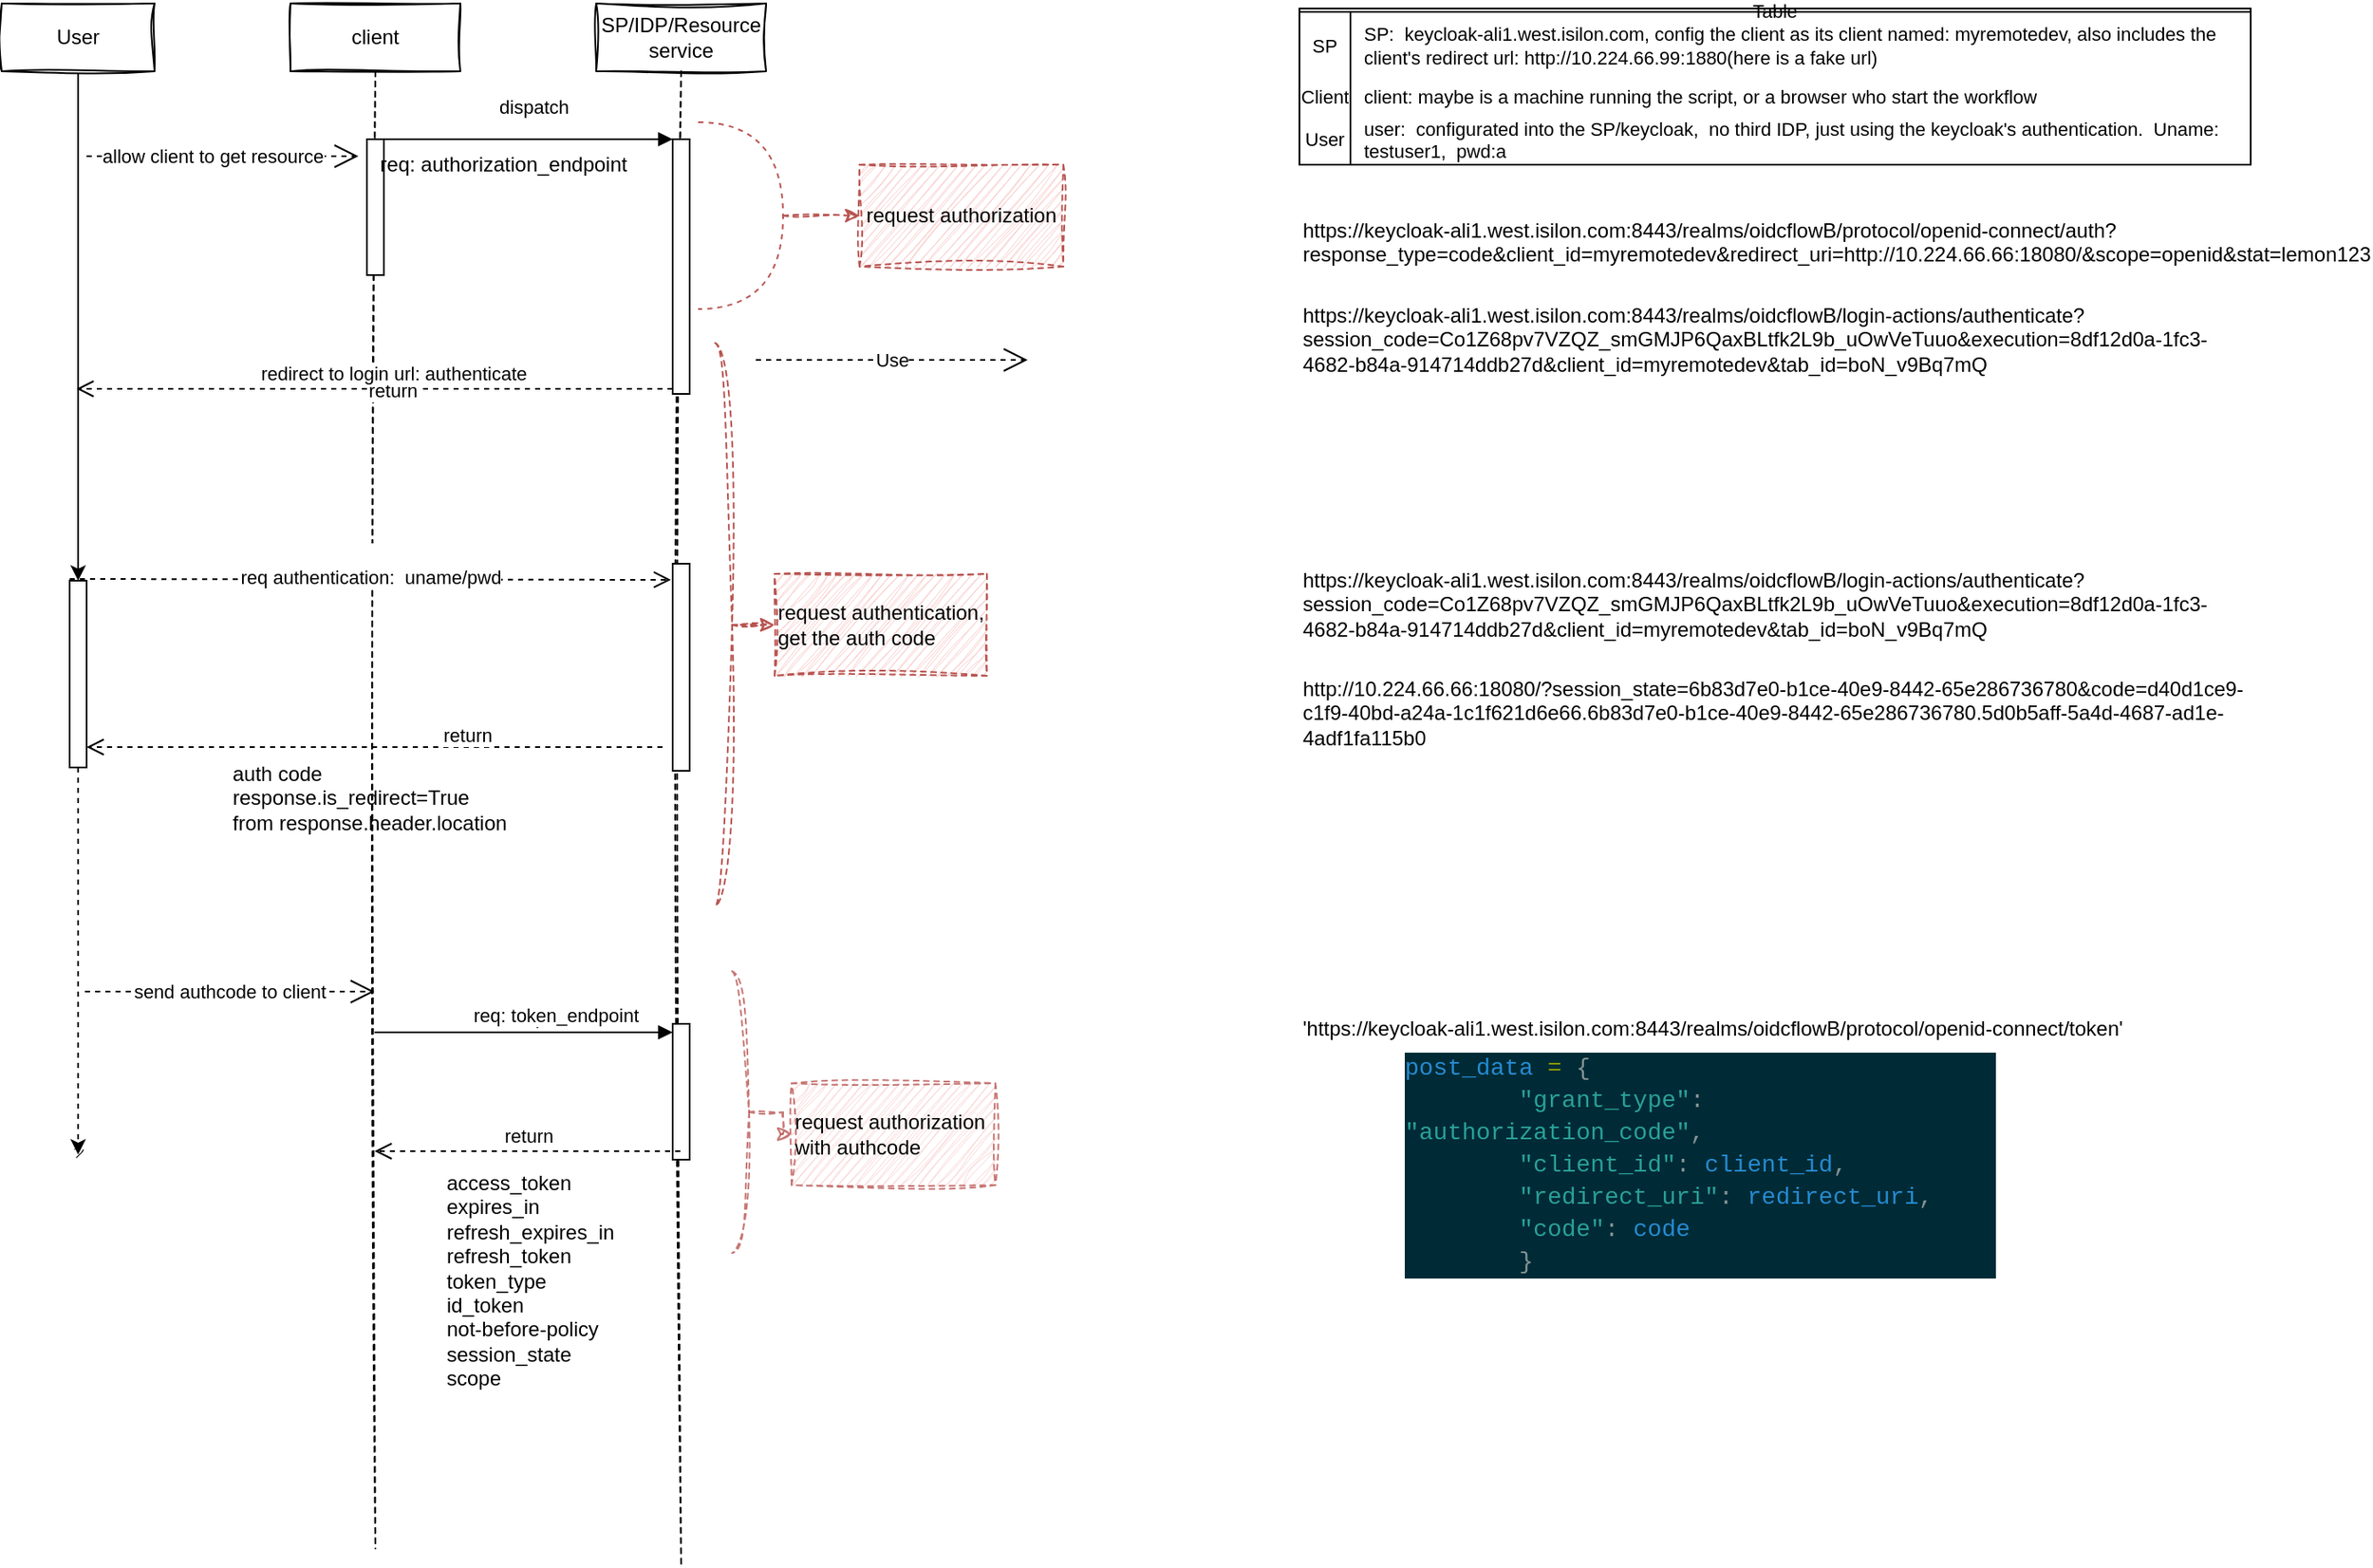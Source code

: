 <mxfile version="21.1.8" type="github">
  <diagram name="Page-1" id="2YBvvXClWsGukQMizWep">
    <mxGraphModel dx="1674" dy="707" grid="1" gridSize="10" guides="1" tooltips="1" connect="1" arrows="1" fold="1" page="1" pageScale="1" pageWidth="850" pageHeight="1100" math="0" shadow="0">
      <root>
        <mxCell id="0" />
        <mxCell id="1" parent="0" />
        <mxCell id="aM9ryv3xv72pqoxQDRHE-5" value="client" style="shape=umlLifeline;perimeter=lifelinePerimeter;whiteSpace=wrap;html=1;container=0;dropTarget=0;collapsible=0;recursiveResize=0;outlineConnect=0;portConstraint=eastwest;newEdgeStyle={&quot;edgeStyle&quot;:&quot;elbowEdgeStyle&quot;,&quot;elbow&quot;:&quot;vertical&quot;,&quot;curved&quot;:0,&quot;rounded&quot;:0};sketch=1;curveFitting=1;jiggle=2;rounded=0;glass=0;shadow=0;" parent="1" vertex="1">
          <mxGeometry x="256" y="40" width="100" height="910" as="geometry" />
        </mxCell>
        <mxCell id="aM9ryv3xv72pqoxQDRHE-6" value="" style="html=1;points=[];perimeter=orthogonalPerimeter;outlineConnect=0;targetShapes=umlLifeline;portConstraint=eastwest;newEdgeStyle={&quot;edgeStyle&quot;:&quot;elbowEdgeStyle&quot;,&quot;elbow&quot;:&quot;vertical&quot;,&quot;curved&quot;:0,&quot;rounded&quot;:0};" parent="aM9ryv3xv72pqoxQDRHE-5" vertex="1">
          <mxGeometry x="45" y="80" width="10" height="80" as="geometry" />
        </mxCell>
        <mxCell id="cdXz-gP29iLM56BV_aXq-1" value="SP/IDP/Resource service" style="shape=umlLifeline;perimeter=lifelinePerimeter;whiteSpace=wrap;html=1;container=0;dropTarget=0;collapsible=0;recursiveResize=0;outlineConnect=0;portConstraint=eastwest;newEdgeStyle={&quot;edgeStyle&quot;:&quot;elbowEdgeStyle&quot;,&quot;elbow&quot;:&quot;vertical&quot;,&quot;curved&quot;:0,&quot;rounded&quot;:0};sketch=1;curveFitting=1;jiggle=2;" parent="1" vertex="1">
          <mxGeometry x="436" y="40" width="100" height="920" as="geometry" />
        </mxCell>
        <mxCell id="cdXz-gP29iLM56BV_aXq-20" value="" style="html=1;points=[];perimeter=orthogonalPerimeter;outlineConnect=0;targetShapes=umlLifeline;portConstraint=eastwest;newEdgeStyle={&quot;edgeStyle&quot;:&quot;elbowEdgeStyle&quot;,&quot;elbow&quot;:&quot;vertical&quot;,&quot;curved&quot;:0,&quot;rounded&quot;:0};" parent="cdXz-gP29iLM56BV_aXq-1" vertex="1">
          <mxGeometry x="45" y="80" width="10" height="150" as="geometry" />
        </mxCell>
        <mxCell id="cdXz-gP29iLM56BV_aXq-53" value="" style="html=1;points=[];perimeter=orthogonalPerimeter;outlineConnect=0;targetShapes=umlLifeline;portConstraint=eastwest;newEdgeStyle={&quot;edgeStyle&quot;:&quot;elbowEdgeStyle&quot;,&quot;elbow&quot;:&quot;vertical&quot;,&quot;curved&quot;:0,&quot;rounded&quot;:0};" parent="cdXz-gP29iLM56BV_aXq-1" vertex="1">
          <mxGeometry x="45" y="601" width="10" height="80" as="geometry" />
        </mxCell>
        <mxCell id="cdXz-gP29iLM56BV_aXq-55" value="return" style="html=1;verticalAlign=bottom;endArrow=open;dashed=1;endSize=8;edgeStyle=elbowEdgeStyle;elbow=vertical;curved=0;rounded=0;" parent="cdXz-gP29iLM56BV_aXq-1" edge="1">
          <mxGeometry relative="1" as="geometry">
            <mxPoint x="-130.5" y="676" as="targetPoint" />
            <mxPoint x="49.5" y="676" as="sourcePoint" />
          </mxGeometry>
        </mxCell>
        <mxCell id="cdXz-gP29iLM56BV_aXq-62" value="access_token&#xa;expires_in&#xa;refresh_expires_in&#xa;refresh_token&#xa;token_type&#xa;id_token&#xa;not-before-policy&#xa;session_state&#xa;scope" style="text;whiteSpace=wrap;html=1;" parent="cdXz-gP29iLM56BV_aXq-1" vertex="1">
          <mxGeometry x="-90" y="681" width="130" height="150" as="geometry" />
        </mxCell>
        <mxCell id="Y0D-aAT1UQCaZyRApQrq-3" value="" style="html=1;points=[];perimeter=orthogonalPerimeter;outlineConnect=0;targetShapes=umlLifeline;portConstraint=eastwest;newEdgeStyle={&quot;edgeStyle&quot;:&quot;elbowEdgeStyle&quot;,&quot;elbow&quot;:&quot;vertical&quot;,&quot;curved&quot;:0,&quot;rounded&quot;:0};" vertex="1" parent="cdXz-gP29iLM56BV_aXq-1">
          <mxGeometry x="45" y="330" width="10" height="122" as="geometry" />
        </mxCell>
        <mxCell id="cdXz-gP29iLM56BV_aXq-11" value="https://keycloak-ali1.west.isilon.com:8443/realms/oidcflowB/protocol/openid-connect/auth?response_type=code&amp;client_id=myremotedev&amp;redirect_uri=http://10.224.66.66:18080/&amp;scope=openid&amp;stat=lemon123" style="text;whiteSpace=wrap;html=1;" parent="1" vertex="1">
          <mxGeometry x="850" y="160" width="560" height="50" as="geometry" />
        </mxCell>
        <mxCell id="cdXz-gP29iLM56BV_aXq-21" value="dispatch" style="html=1;verticalAlign=bottom;endArrow=block;edgeStyle=elbowEdgeStyle;elbow=vertical;curved=0;rounded=0;" parent="1" source="aM9ryv3xv72pqoxQDRHE-5" target="cdXz-gP29iLM56BV_aXq-20" edge="1">
          <mxGeometry x="0.062" y="10" relative="1" as="geometry">
            <mxPoint x="406" y="120" as="sourcePoint" />
            <Array as="points">
              <mxPoint x="446" y="120" />
            </Array>
            <mxPoint as="offset" />
          </mxGeometry>
        </mxCell>
        <mxCell id="cdXz-gP29iLM56BV_aXq-22" value="return" style="html=1;verticalAlign=bottom;endArrow=open;dashed=1;endSize=8;edgeStyle=elbowEdgeStyle;elbow=vertical;curved=0;rounded=0;" parent="1" edge="1">
          <mxGeometry x="-0.059" y="10" relative="1" as="geometry">
            <mxPoint x="130" y="267" as="targetPoint" />
            <mxPoint as="offset" />
            <mxPoint x="481" y="267" as="sourcePoint" />
          </mxGeometry>
        </mxCell>
        <mxCell id="cdXz-gP29iLM56BV_aXq-24" value="redirect to login url: authenticate&amp;nbsp;" style="edgeLabel;html=1;align=center;verticalAlign=middle;resizable=0;points=[];" parent="cdXz-gP29iLM56BV_aXq-22" vertex="1" connectable="0">
          <mxGeometry x="-0.429" y="-1" relative="1" as="geometry">
            <mxPoint x="-63" y="-8" as="offset" />
          </mxGeometry>
        </mxCell>
        <mxCell id="cdXz-gP29iLM56BV_aXq-23" value="req: authorization_endpoint" style="text;html=1;align=center;verticalAlign=middle;resizable=0;points=[];autosize=1;strokeColor=none;fillColor=none;" parent="1" vertex="1">
          <mxGeometry x="296" y="120" width="170" height="30" as="geometry" />
        </mxCell>
        <mxCell id="cdXz-gP29iLM56BV_aXq-39" value="return" style="html=1;verticalAlign=bottom;endArrow=open;dashed=1;endSize=8;edgeStyle=elbowEdgeStyle;elbow=vertical;curved=0;rounded=0;" parent="1" edge="1">
          <mxGeometry x="-0.032" relative="1" as="geometry">
            <mxPoint x="480" y="380" as="targetPoint" />
            <mxPoint x="126" y="379" as="sourcePoint" />
            <mxPoint as="offset" />
          </mxGeometry>
        </mxCell>
        <mxCell id="cdXz-gP29iLM56BV_aXq-41" value="&lt;br&gt;req authentication:&amp;nbsp; uname/pwd" style="edgeLabel;html=1;align=center;verticalAlign=middle;resizable=0;points=[];" parent="cdXz-gP29iLM56BV_aXq-39" vertex="1" connectable="0">
          <mxGeometry x="0.232" y="5" relative="1" as="geometry">
            <mxPoint x="-41" y="-4" as="offset" />
          </mxGeometry>
        </mxCell>
        <mxCell id="cdXz-gP29iLM56BV_aXq-44" value="return" style="html=1;verticalAlign=bottom;endArrow=open;dashed=1;endSize=8;edgeStyle=elbowEdgeStyle;elbow=vertical;curved=0;rounded=0;" parent="1" edge="1">
          <mxGeometry x="-0.322" y="2" relative="1" as="geometry">
            <mxPoint x="136" y="478" as="targetPoint" />
            <mxPoint x="475" y="478" as="sourcePoint" />
            <mxPoint as="offset" />
          </mxGeometry>
        </mxCell>
        <UserObject label="https://keycloak-ali1.west.isilon.com:8443/realms/oidcflowB/login-actions/authenticate?session_code=Co1Z68pv7VZQZ_smGMJP6QaxBLtfk2L9b_uOwVeTuuo&amp;execution=8df12d0a-1fc3-4682-b84a-914714ddb27d&amp;client_id=myremotedev&amp;tab_id=boN_v9Bq7mQ" link="https://keycloak-ali1.west.isilon.com:8443/realms/oidcflowB/login-actions/authenticate?session_code=Co1Z68pv7VZQZ_smGMJP6QaxBLtfk2L9b_uOwVeTuuo&amp;execution=8df12d0a-1fc3-4682-b84a-914714ddb27d&amp;client_id=myremotedev&amp;tab_id=boN_v9Bq7mQ" id="cdXz-gP29iLM56BV_aXq-45">
          <mxCell style="text;whiteSpace=wrap;html=1;" parent="1" vertex="1">
            <mxGeometry x="850" y="210" width="560" height="70" as="geometry" />
          </mxCell>
        </UserObject>
        <UserObject label="http://10.224.66.66:18080/?session_state=6b83d7e0-b1ce-40e9-8442-65e286736780&amp;code=d40d1ce9-c1f9-40bd-a24a-1c1f621d6e66.6b83d7e0-b1ce-40e9-8442-65e286736780.5d0b5aff-5a4d-4687-ad1e-4adf1fa115b0" link="http://10.224.66.66:18080/?session_state=6b83d7e0-b1ce-40e9-8442-65e286736780&amp;code=d40d1ce9-c1f9-40bd-a24a-1c1f621d6e66.6b83d7e0-b1ce-40e9-8442-65e286736780.5d0b5aff-5a4d-4687-ad1e-4adf1fa115b0" id="cdXz-gP29iLM56BV_aXq-50">
          <mxCell style="text;whiteSpace=wrap;html=1;" parent="1" vertex="1">
            <mxGeometry x="850" y="430" width="560" height="70" as="geometry" />
          </mxCell>
        </UserObject>
        <UserObject label="https://keycloak-ali1.west.isilon.com:8443/realms/oidcflowB/login-actions/authenticate?session_code=Co1Z68pv7VZQZ_smGMJP6QaxBLtfk2L9b_uOwVeTuuo&amp;execution=8df12d0a-1fc3-4682-b84a-914714ddb27d&amp;client_id=myremotedev&amp;tab_id=boN_v9Bq7mQ" link="https://keycloak-ali1.west.isilon.com:8443/realms/oidcflowB/login-actions/authenticate?session_code=Co1Z68pv7VZQZ_smGMJP6QaxBLtfk2L9b_uOwVeTuuo&amp;execution=8df12d0a-1fc3-4682-b84a-914714ddb27d&amp;client_id=myremotedev&amp;tab_id=boN_v9Bq7mQ" id="cdXz-gP29iLM56BV_aXq-51">
          <mxCell style="text;whiteSpace=wrap;html=1;" parent="1" vertex="1">
            <mxGeometry x="850" y="366" width="560" height="70" as="geometry" />
          </mxCell>
        </UserObject>
        <mxCell id="cdXz-gP29iLM56BV_aXq-52" value="&#39;https://keycloak-ali1.west.isilon.com:8443/realms/oidcflowB/protocol/openid-connect/token&#39;" style="text;whiteSpace=wrap;html=1;" parent="1" vertex="1">
          <mxGeometry x="850" y="630" width="520" height="40" as="geometry" />
        </mxCell>
        <mxCell id="cdXz-gP29iLM56BV_aXq-54" value="dispatch" style="html=1;verticalAlign=bottom;endArrow=block;edgeStyle=elbowEdgeStyle;elbow=vertical;curved=0;rounded=0;" parent="1" edge="1">
          <mxGeometry x="0.145" relative="1" as="geometry">
            <mxPoint x="305.5" y="646" as="sourcePoint" />
            <mxPoint x="481" y="646" as="targetPoint" />
            <mxPoint as="offset" />
          </mxGeometry>
        </mxCell>
        <mxCell id="cdXz-gP29iLM56BV_aXq-60" value="req: token_endpoint" style="edgeLabel;html=1;align=center;verticalAlign=middle;resizable=0;points=[];" parent="cdXz-gP29iLM56BV_aXq-54" vertex="1" connectable="0">
          <mxGeometry x="0.379" y="2" relative="1" as="geometry">
            <mxPoint x="-15" y="-8" as="offset" />
          </mxGeometry>
        </mxCell>
        <mxCell id="cdXz-gP29iLM56BV_aXq-61" value="&lt;div style=&quot;color: rgb(131, 148, 150); background-color: rgb(0, 43, 54); font-family: Consolas, &amp;quot;Courier New&amp;quot;, monospace; font-weight: normal; font-size: 14px; line-height: 19px;&quot;&gt;&lt;div&gt;&lt;span style=&quot;color: #268bd2;&quot;&gt;post_data&lt;/span&gt;&lt;span style=&quot;color: #839496;&quot;&gt; &lt;/span&gt;&lt;span style=&quot;color: #859900;&quot;&gt;=&lt;/span&gt;&lt;span style=&quot;color: #839496;&quot;&gt; {&lt;/span&gt;&lt;/div&gt;&lt;div&gt;&lt;span style=&quot;color: #839496;&quot;&gt;&amp;nbsp; &amp;nbsp; &amp;nbsp; &amp;nbsp; &lt;/span&gt;&lt;span style=&quot;color: #2aa198;&quot;&gt;&quot;grant_type&quot;&lt;/span&gt;&lt;span style=&quot;color: #839496;&quot;&gt;: &lt;/span&gt;&lt;span style=&quot;color: #2aa198;&quot;&gt;&quot;authorization_code&quot;&lt;/span&gt;&lt;span style=&quot;color: #839496;&quot;&gt;,&lt;/span&gt;&lt;/div&gt;&lt;div&gt;&lt;span style=&quot;color: #839496;&quot;&gt;&amp;nbsp; &amp;nbsp; &amp;nbsp; &amp;nbsp; &lt;/span&gt;&lt;span style=&quot;color: #2aa198;&quot;&gt;&quot;client_id&quot;&lt;/span&gt;&lt;span style=&quot;color: #839496;&quot;&gt;: &lt;/span&gt;&lt;span style=&quot;color: #268bd2;&quot;&gt;client_id&lt;/span&gt;&lt;span style=&quot;color: #839496;&quot;&gt;,&lt;/span&gt;&lt;/div&gt;&lt;div&gt;&lt;span style=&quot;color: #839496;&quot;&gt;&amp;nbsp; &amp;nbsp; &amp;nbsp; &amp;nbsp; &lt;/span&gt;&lt;span style=&quot;color: #2aa198;&quot;&gt;&quot;redirect_uri&quot;&lt;/span&gt;&lt;span style=&quot;color: #839496;&quot;&gt;: &lt;/span&gt;&lt;span style=&quot;color: #268bd2;&quot;&gt;redirect_uri&lt;/span&gt;&lt;span style=&quot;color: #839496;&quot;&gt;,&lt;/span&gt;&lt;/div&gt;&lt;div&gt;&lt;span style=&quot;color: #839496;&quot;&gt;&amp;nbsp; &amp;nbsp; &amp;nbsp; &amp;nbsp; &lt;/span&gt;&lt;span style=&quot;color: #2aa198;&quot;&gt;&quot;code&quot;&lt;/span&gt;&lt;span style=&quot;color: #839496;&quot;&gt;: &lt;/span&gt;&lt;span style=&quot;color: #268bd2;&quot;&gt;code&lt;/span&gt;&lt;/div&gt;&lt;div&gt;&lt;span style=&quot;color: #839496;&quot;&gt;&amp;nbsp; &amp;nbsp; &amp;nbsp; &amp;nbsp; }&lt;/span&gt;&lt;/div&gt;&lt;/div&gt;" style="text;whiteSpace=wrap;html=1;" parent="1" vertex="1">
          <mxGeometry x="910" y="651" width="350" height="110" as="geometry" />
        </mxCell>
        <mxCell id="cdXz-gP29iLM56BV_aXq-64" value="&lt;div style=&quot;border-color: var(--border-color);&quot;&gt;auth code&lt;/div&gt;&lt;div style=&quot;border-color: var(--border-color);&quot;&gt;response.is_redirect=True&lt;/div&gt;&lt;div style=&quot;border-color: var(--border-color);&quot;&gt;from response.header.location&lt;/div&gt;&lt;div style=&quot;border-color: var(--border-color);&quot;&gt;&lt;br&gt;&lt;br&gt;&lt;/div&gt;" style="text;whiteSpace=wrap;html=1;align=left;" parent="1" vertex="1">
          <mxGeometry x="220" y="480" width="190" height="70" as="geometry" />
        </mxCell>
        <mxCell id="cdXz-gP29iLM56BV_aXq-66" value="Table" style="shape=table;startSize=2;container=1;collapsible=0;childLayout=tableLayout;fixedRows=1;rowLines=0;fontStyle=0;strokeColor=default;fontSize=11;" parent="1" vertex="1">
          <mxGeometry x="850" y="43" width="560" height="92" as="geometry" />
        </mxCell>
        <mxCell id="cdXz-gP29iLM56BV_aXq-67" value="" style="shape=tableRow;horizontal=0;startSize=0;swimlaneHead=0;swimlaneBody=0;top=0;left=0;bottom=0;right=0;collapsible=0;dropTarget=0;fillColor=none;points=[[0,0.5],[1,0.5]];portConstraint=eastwest;strokeColor=inherit;fontSize=11;" parent="cdXz-gP29iLM56BV_aXq-66" vertex="1">
          <mxGeometry y="2" width="560" height="40" as="geometry" />
        </mxCell>
        <mxCell id="cdXz-gP29iLM56BV_aXq-68" value="SP" style="shape=partialRectangle;html=1;whiteSpace=wrap;connectable=0;fillColor=none;top=0;left=0;bottom=0;right=0;overflow=hidden;pointerEvents=1;strokeColor=inherit;fontSize=11;" parent="cdXz-gP29iLM56BV_aXq-67" vertex="1">
          <mxGeometry width="30" height="40" as="geometry">
            <mxRectangle width="30" height="40" as="alternateBounds" />
          </mxGeometry>
        </mxCell>
        <mxCell id="cdXz-gP29iLM56BV_aXq-69" value="SP:&amp;nbsp; keycloak-ali1.west.isilon.com, config the client as its client named: myremotedev, also includes the client&#39;s redirect url: http://10.224.66.99:1880(here is a fake url)" style="shape=partialRectangle;html=1;whiteSpace=wrap;connectable=0;fillColor=none;top=0;left=0;bottom=0;right=0;align=left;spacingLeft=6;overflow=hidden;strokeColor=inherit;fontSize=11;" parent="cdXz-gP29iLM56BV_aXq-67" vertex="1">
          <mxGeometry x="30" width="530" height="40" as="geometry">
            <mxRectangle width="530" height="40" as="alternateBounds" />
          </mxGeometry>
        </mxCell>
        <mxCell id="cdXz-gP29iLM56BV_aXq-70" value="" style="shape=tableRow;horizontal=0;startSize=0;swimlaneHead=0;swimlaneBody=0;top=0;left=0;bottom=0;right=0;collapsible=0;dropTarget=0;fillColor=none;points=[[0,0.5],[1,0.5]];portConstraint=eastwest;strokeColor=inherit;fontSize=11;" parent="cdXz-gP29iLM56BV_aXq-66" vertex="1">
          <mxGeometry y="42" width="560" height="20" as="geometry" />
        </mxCell>
        <mxCell id="cdXz-gP29iLM56BV_aXq-71" value="Client" style="shape=partialRectangle;html=1;whiteSpace=wrap;connectable=0;fillColor=none;top=0;left=0;bottom=0;right=0;overflow=hidden;strokeColor=inherit;fontSize=11;" parent="cdXz-gP29iLM56BV_aXq-70" vertex="1">
          <mxGeometry width="30" height="20" as="geometry">
            <mxRectangle width="30" height="20" as="alternateBounds" />
          </mxGeometry>
        </mxCell>
        <mxCell id="cdXz-gP29iLM56BV_aXq-72" value="client: maybe is a machine running the script, or a browser who start the workflow" style="shape=partialRectangle;html=1;whiteSpace=wrap;connectable=0;fillColor=none;top=0;left=0;bottom=0;right=0;align=left;spacingLeft=6;overflow=hidden;strokeColor=inherit;fontSize=11;" parent="cdXz-gP29iLM56BV_aXq-70" vertex="1">
          <mxGeometry x="30" width="530" height="20" as="geometry">
            <mxRectangle width="530" height="20" as="alternateBounds" />
          </mxGeometry>
        </mxCell>
        <mxCell id="cdXz-gP29iLM56BV_aXq-73" value="" style="shape=tableRow;horizontal=0;startSize=0;swimlaneHead=0;swimlaneBody=0;top=0;left=0;bottom=0;right=0;collapsible=0;dropTarget=0;fillColor=none;points=[[0,0.5],[1,0.5]];portConstraint=eastwest;strokeColor=inherit;fontSize=11;" parent="cdXz-gP29iLM56BV_aXq-66" vertex="1">
          <mxGeometry y="62" width="560" height="30" as="geometry" />
        </mxCell>
        <mxCell id="cdXz-gP29iLM56BV_aXq-74" value="User" style="shape=partialRectangle;html=1;whiteSpace=wrap;connectable=0;fillColor=none;top=0;left=0;bottom=0;right=0;overflow=hidden;strokeColor=inherit;fontSize=11;" parent="cdXz-gP29iLM56BV_aXq-73" vertex="1">
          <mxGeometry width="30" height="30" as="geometry">
            <mxRectangle width="30" height="30" as="alternateBounds" />
          </mxGeometry>
        </mxCell>
        <mxCell id="cdXz-gP29iLM56BV_aXq-75" value="user:&amp;nbsp; configurated into the SP/keycloak,&amp;nbsp; no third IDP, just using the keycloak&#39;s authentication.&amp;nbsp; Uname: testuser1,&amp;nbsp; pwd:a" style="shape=partialRectangle;html=1;whiteSpace=wrap;connectable=0;fillColor=none;top=0;left=0;bottom=0;right=0;align=left;spacingLeft=6;overflow=hidden;strokeColor=inherit;fontSize=11;" parent="cdXz-gP29iLM56BV_aXq-73" vertex="1">
          <mxGeometry x="30" width="530" height="30" as="geometry">
            <mxRectangle width="530" height="30" as="alternateBounds" />
          </mxGeometry>
        </mxCell>
        <mxCell id="cdXz-gP29iLM56BV_aXq-87" value="" style="edgeStyle=orthogonalEdgeStyle;rounded=0;orthogonalLoop=1;jettySize=auto;html=1;fillColor=#f8cecc;strokeColor=#b85450;dashed=1;shadow=0;sketch=1;curveFitting=1;jiggle=2;" parent="1" source="cdXz-gP29iLM56BV_aXq-85" target="cdXz-gP29iLM56BV_aXq-86" edge="1">
          <mxGeometry relative="1" as="geometry" />
        </mxCell>
        <mxCell id="cdXz-gP29iLM56BV_aXq-85" value="" style="shape=requiredInterface;html=1;verticalLabelPosition=bottom;sketch=0;fillColor=#f8cecc;strokeColor=#b85450;dashed=1;" parent="1" vertex="1">
          <mxGeometry x="496" y="110" width="50" height="110" as="geometry" />
        </mxCell>
        <mxCell id="cdXz-gP29iLM56BV_aXq-86" value="request authorization" style="whiteSpace=wrap;html=1;fillColor=#f8cecc;strokeColor=#b85450;dashed=1;shadow=0;sketch=1;curveFitting=1;jiggle=2;" parent="1" vertex="1">
          <mxGeometry x="591" y="135" width="120" height="60" as="geometry" />
        </mxCell>
        <mxCell id="cdXz-gP29iLM56BV_aXq-90" value="" style="edgeStyle=orthogonalEdgeStyle;rounded=0;orthogonalLoop=1;jettySize=auto;html=1;fillColor=#f8cecc;strokeColor=#b85450;dashed=1;shadow=0;sketch=1;curveFitting=1;jiggle=2;" parent="1" source="cdXz-gP29iLM56BV_aXq-88" target="cdXz-gP29iLM56BV_aXq-89" edge="1">
          <mxGeometry relative="1" as="geometry" />
        </mxCell>
        <mxCell id="cdXz-gP29iLM56BV_aXq-88" value="" style="shape=requiredInterface;html=1;verticalLabelPosition=bottom;fillColor=#f8cecc;strokeColor=#b85450;dashed=1;shadow=0;sketch=1;curveFitting=1;jiggle=2;" parent="1" vertex="1">
          <mxGeometry x="506" y="240" width="10" height="332" as="geometry" />
        </mxCell>
        <mxCell id="cdXz-gP29iLM56BV_aXq-89" value="request authentication, get the auth code" style="whiteSpace=wrap;html=1;align=left;fillColor=#f8cecc;strokeColor=#b85450;dashed=1;shadow=0;sketch=1;curveFitting=1;jiggle=2;" parent="1" vertex="1">
          <mxGeometry x="541" y="376" width="125" height="60" as="geometry" />
        </mxCell>
        <mxCell id="cdXz-gP29iLM56BV_aXq-93" value="" style="edgeStyle=orthogonalEdgeStyle;rounded=0;orthogonalLoop=1;jettySize=auto;html=1;sketch=1;curveFitting=1;jiggle=2;dashed=1;fillColor=#f8cecc;strokeColor=#b85450;shadow=0;opacity=80;metaEdit=0;fixDash=0;" parent="1" source="cdXz-gP29iLM56BV_aXq-91" target="cdXz-gP29iLM56BV_aXq-92" edge="1">
          <mxGeometry relative="1" as="geometry" />
        </mxCell>
        <mxCell id="cdXz-gP29iLM56BV_aXq-91" value="" style="shape=requiredInterface;html=1;verticalLabelPosition=bottom;sketch=1;curveFitting=1;jiggle=2;dashed=1;fillColor=#f8cecc;strokeColor=#b85450;shadow=0;opacity=80;metaEdit=0;fixDash=0;" parent="1" vertex="1">
          <mxGeometry x="516" y="610" width="10" height="166" as="geometry" />
        </mxCell>
        <mxCell id="cdXz-gP29iLM56BV_aXq-92" value="request authorization with authcode" style="whiteSpace=wrap;html=1;sketch=1;align=left;curveFitting=1;jiggle=2;dashed=1;fillColor=#f8cecc;strokeColor=#b85450;shadow=0;opacity=80;metaEdit=0;fixDash=0;" parent="1" vertex="1">
          <mxGeometry x="551" y="676" width="120" height="60" as="geometry" />
        </mxCell>
        <mxCell id="cdXz-gP29iLM56BV_aXq-100" style="edgeStyle=orthogonalEdgeStyle;rounded=0;orthogonalLoop=1;jettySize=auto;html=1;exitX=0.5;exitY=1;exitDx=0;exitDy=0;entryX=0.475;entryY=-0.175;entryDx=0;entryDy=0;entryPerimeter=0;dashed=1;" parent="1" source="cdXz-gP29iLM56BV_aXq-98" target="cdXz-gP29iLM56BV_aXq-96" edge="1">
          <mxGeometry relative="1" as="geometry">
            <mxPoint x="131" y="250" as="targetPoint" />
          </mxGeometry>
        </mxCell>
        <mxCell id="Y0D-aAT1UQCaZyRApQrq-2" style="edgeStyle=orthogonalEdgeStyle;rounded=0;orthogonalLoop=1;jettySize=auto;html=1;entryX=0.5;entryY=0;entryDx=0;entryDy=0;entryPerimeter=0;" edge="1" parent="1" source="cdXz-gP29iLM56BV_aXq-94" target="cdXz-gP29iLM56BV_aXq-98">
          <mxGeometry relative="1" as="geometry" />
        </mxCell>
        <mxCell id="cdXz-gP29iLM56BV_aXq-94" value="User" style="rounded=0;whiteSpace=wrap;html=1;sketch=1;curveFitting=1;jiggle=2;" parent="1" vertex="1">
          <mxGeometry x="86" y="40" width="90" height="40" as="geometry" />
        </mxCell>
        <mxCell id="cdXz-gP29iLM56BV_aXq-96" value="" style="shape=waypoint;sketch=1;size=6;pointerEvents=1;points=[];fillColor=default;resizable=0;rotatable=0;perimeter=centerPerimeter;snapToPoint=1;rounded=0;curveFitting=1;jiggle=2;" parent="1" vertex="1">
          <mxGeometry x="121" y="708" width="20" height="20" as="geometry" />
        </mxCell>
        <mxCell id="cdXz-gP29iLM56BV_aXq-98" value="" style="html=1;points=[];perimeter=orthogonalPerimeter;outlineConnect=0;targetShapes=umlLifeline;portConstraint=eastwest;newEdgeStyle={&quot;edgeStyle&quot;:&quot;elbowEdgeStyle&quot;,&quot;elbow&quot;:&quot;vertical&quot;,&quot;curved&quot;:0,&quot;rounded&quot;:0};" parent="1" vertex="1">
          <mxGeometry x="126" y="380" width="10" height="110" as="geometry" />
        </mxCell>
        <mxCell id="Y0D-aAT1UQCaZyRApQrq-7" value="send authcode to client" style="endArrow=open;endSize=12;dashed=1;html=1;rounded=0;" edge="1" parent="1" target="aM9ryv3xv72pqoxQDRHE-5">
          <mxGeometry x="-0.003" width="160" relative="1" as="geometry">
            <mxPoint x="135" y="622" as="sourcePoint" />
            <mxPoint x="295" y="622" as="targetPoint" />
            <Array as="points">
              <mxPoint x="210" y="622" />
            </Array>
            <mxPoint as="offset" />
          </mxGeometry>
        </mxCell>
        <mxCell id="Y0D-aAT1UQCaZyRApQrq-8" value="Use" style="endArrow=open;endSize=12;dashed=1;html=1;rounded=0;" edge="1" parent="1">
          <mxGeometry width="160" relative="1" as="geometry">
            <mxPoint x="530" y="250" as="sourcePoint" />
            <mxPoint x="690" y="250" as="targetPoint" />
          </mxGeometry>
        </mxCell>
        <mxCell id="Y0D-aAT1UQCaZyRApQrq-9" value="Use" style="endArrow=open;endSize=12;dashed=1;html=1;rounded=0;" edge="1" parent="1">
          <mxGeometry width="160" relative="1" as="geometry">
            <mxPoint x="136" y="130" as="sourcePoint" />
            <mxPoint x="296" y="130" as="targetPoint" />
            <Array as="points" />
            <mxPoint as="offset" />
          </mxGeometry>
        </mxCell>
        <mxCell id="Y0D-aAT1UQCaZyRApQrq-10" value="allow client to get resource" style="edgeLabel;html=1;align=center;verticalAlign=middle;resizable=0;points=[];" vertex="1" connectable="0" parent="Y0D-aAT1UQCaZyRApQrq-9">
          <mxGeometry x="0.175" y="-1" relative="1" as="geometry">
            <mxPoint x="-20" y="-1" as="offset" />
          </mxGeometry>
        </mxCell>
      </root>
    </mxGraphModel>
  </diagram>
</mxfile>
